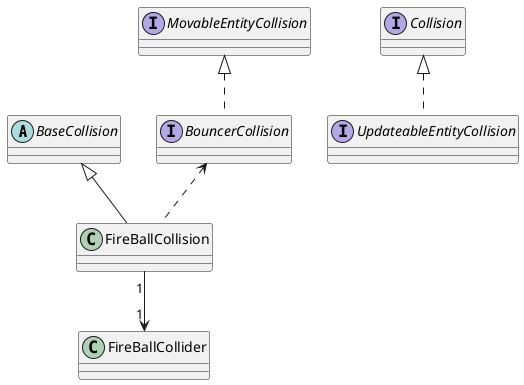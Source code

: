 @startuml Updateables

abstract BaseCollision

interface Collision
interface BouncerCollision
interface MovableEntityCollision
interface UpdateableEntityCollision

UpdateableEntityCollision .u.|> Collision
BouncerCollision .u.|> MovableEntityCollision

FireBallCollision .u.> BouncerCollision
FireBallCollision -u-|> BaseCollision
FireBallCollision "1" --> "1" FireBallCollider

@enduml